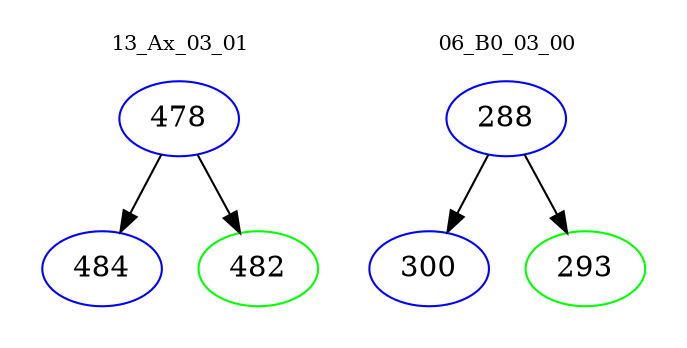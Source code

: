 digraph{
subgraph cluster_0 {
color = white
label = "13_Ax_03_01";
fontsize=10;
T0_478 [label="478", color="blue"]
T0_478 -> T0_484 [color="black"]
T0_484 [label="484", color="blue"]
T0_478 -> T0_482 [color="black"]
T0_482 [label="482", color="green"]
}
subgraph cluster_1 {
color = white
label = "06_B0_03_00";
fontsize=10;
T1_288 [label="288", color="blue"]
T1_288 -> T1_300 [color="black"]
T1_300 [label="300", color="blue"]
T1_288 -> T1_293 [color="black"]
T1_293 [label="293", color="green"]
}
}
